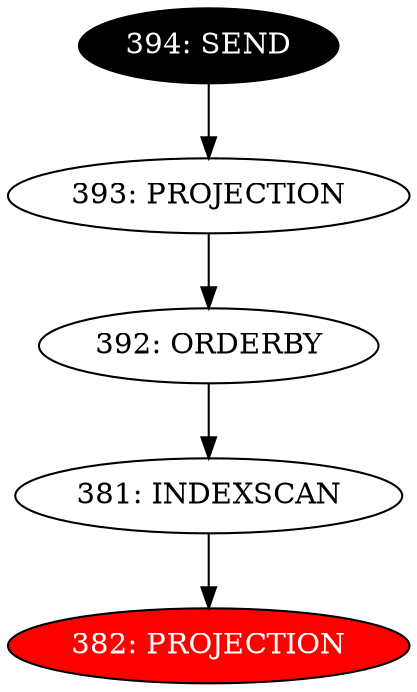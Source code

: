 digraph name {
381 [label="381: INDEXSCAN" ];
381 -> 382;
382 [label="382: PROJECTION" fontcolor="white" style="filled" fillcolor="red"];
392 [label="392: ORDERBY" ];
392 -> 381;
393 [label="393: PROJECTION" ];
393 -> 392;
394 [label="394: SEND" fontcolor="white" style="filled" fillcolor="black"];
394 -> 393;

}

